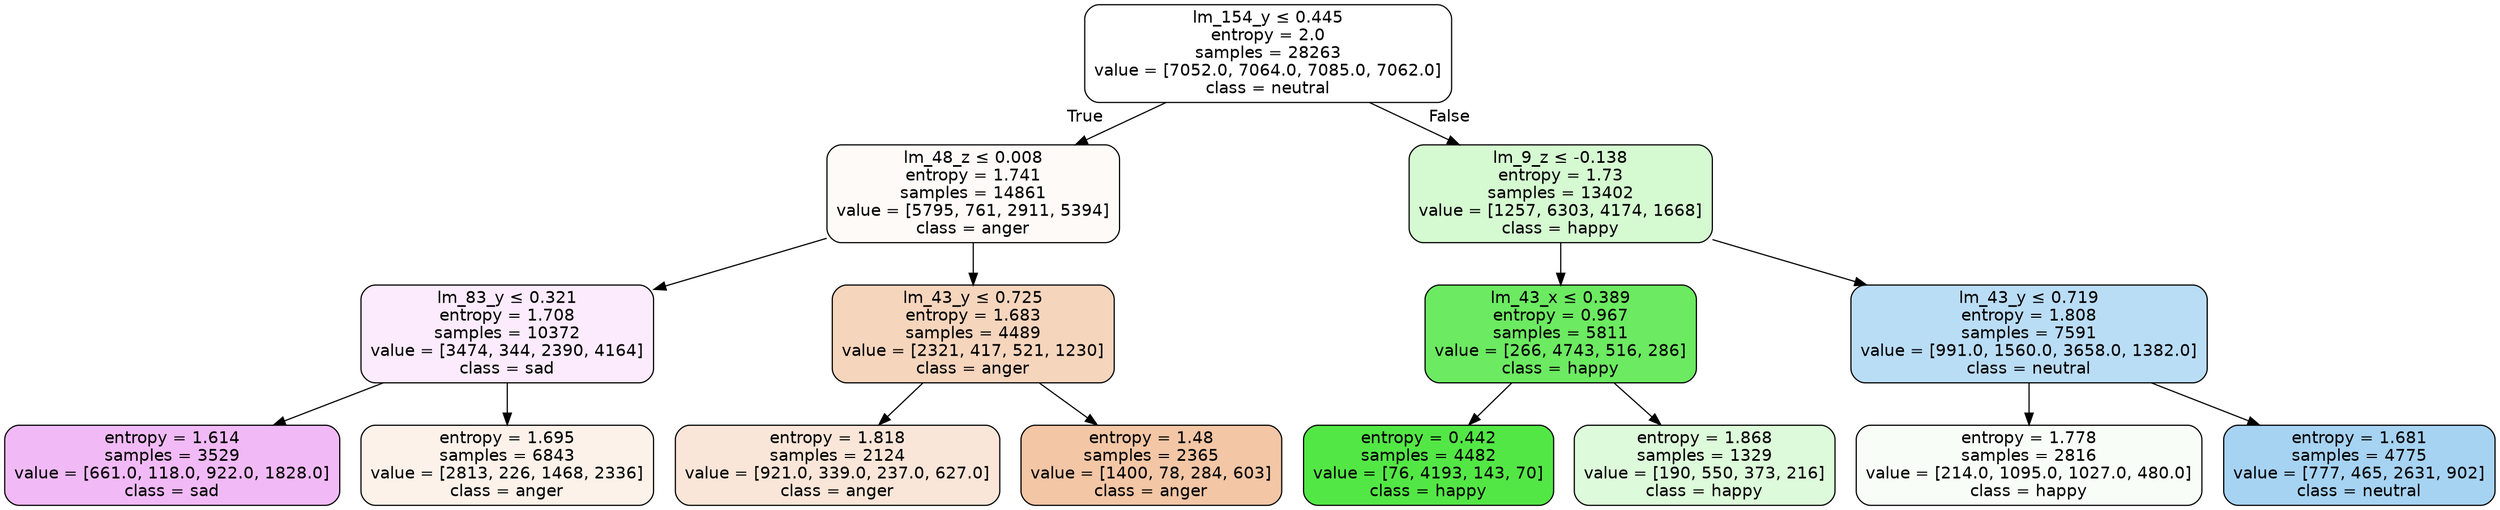 digraph Tree {
node [shape=box, style="filled, rounded", color="black", fontname="helvetica"] ;
edge [fontname="helvetica"] ;
0 [label=<lm_154_y &le; 0.445<br/>entropy = 2.0<br/>samples = 28263<br/>value = [7052.0, 7064.0, 7085.0, 7062.0]<br/>class = neutral>, fillcolor="#ffffff"] ;
1 [label=<lm_48_z &le; 0.008<br/>entropy = 1.741<br/>samples = 14861<br/>value = [5795, 761, 2911, 5394]<br/>class = anger>, fillcolor="#fefaf7"] ;
0 -> 1 [labeldistance=2.5, labelangle=45, headlabel="True"] ;
2 [label=<lm_83_y &le; 0.321<br/>entropy = 1.708<br/>samples = 10372<br/>value = [3474, 344, 2390, 4164]<br/>class = sad>, fillcolor="#fbebfc"] ;
1 -> 2 ;
3 [label=<entropy = 1.614<br/>samples = 3529<br/>value = [661.0, 118.0, 922.0, 1828.0]<br/>class = sad>, fillcolor="#f1baf6"] ;
2 -> 3 ;
4 [label=<entropy = 1.695<br/>samples = 6843<br/>value = [2813, 226, 1468, 2336]<br/>class = anger>, fillcolor="#fcf2ea"] ;
2 -> 4 ;
5 [label=<lm_43_y &le; 0.725<br/>entropy = 1.683<br/>samples = 4489<br/>value = [2321, 417, 521, 1230]<br/>class = anger>, fillcolor="#f6d5bd"] ;
1 -> 5 ;
6 [label=<entropy = 1.818<br/>samples = 2124<br/>value = [921.0, 339.0, 237.0, 627.0]<br/>class = anger>, fillcolor="#fae6d8"] ;
5 -> 6 ;
7 [label=<entropy = 1.48<br/>samples = 2365<br/>value = [1400, 78, 284, 603]<br/>class = anger>, fillcolor="#f3c6a5"] ;
5 -> 7 ;
8 [label=<lm_9_z &le; -0.138<br/>entropy = 1.73<br/>samples = 13402<br/>value = [1257, 6303, 4174, 1668]<br/>class = happy>, fillcolor="#d5f9d1"] ;
0 -> 8 [labeldistance=2.5, labelangle=-45, headlabel="False"] ;
9 [label=<lm_43_x &le; 0.389<br/>entropy = 0.967<br/>samples = 5811<br/>value = [266, 4743, 516, 286]<br/>class = happy>, fillcolor="#6cea61"] ;
8 -> 9 ;
10 [label=<entropy = 0.442<br/>samples = 4482<br/>value = [76, 4193, 143, 70]<br/>class = happy>, fillcolor="#53e746"] ;
9 -> 10 ;
11 [label=<entropy = 1.868<br/>samples = 1329<br/>value = [190, 550, 373, 216]<br/>class = happy>, fillcolor="#ddfada"] ;
9 -> 11 ;
12 [label=<lm_43_y &le; 0.719<br/>entropy = 1.808<br/>samples = 7591<br/>value = [991.0, 1560.0, 3658.0, 1382.0]<br/>class = neutral>, fillcolor="#baddf6"] ;
8 -> 12 ;
13 [label=<entropy = 1.778<br/>samples = 2816<br/>value = [214.0, 1095.0, 1027.0, 480.0]<br/>class = happy>, fillcolor="#f8fef7"] ;
12 -> 13 ;
14 [label=<entropy = 1.681<br/>samples = 4775<br/>value = [777, 465, 2631, 902]<br/>class = neutral>, fillcolor="#a7d3f3"] ;
12 -> 14 ;
}